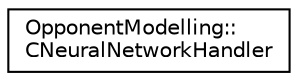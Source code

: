 digraph "Graphical Class Hierarchy"
{
  edge [fontname="Helvetica",fontsize="10",labelfontname="Helvetica",labelfontsize="10"];
  node [fontname="Helvetica",fontsize="10",shape=record];
  rankdir="LR";
  Node0 [label="OpponentModelling::\lCNeuralNetworkHandler",height=0.2,width=0.4,color="black", fillcolor="white", style="filled",URL="$classOpponentModelling_1_1CNeuralNetworkHandler.html",tooltip="Class that handles all operations with neural networks. It is used for creating own net..."];
}
